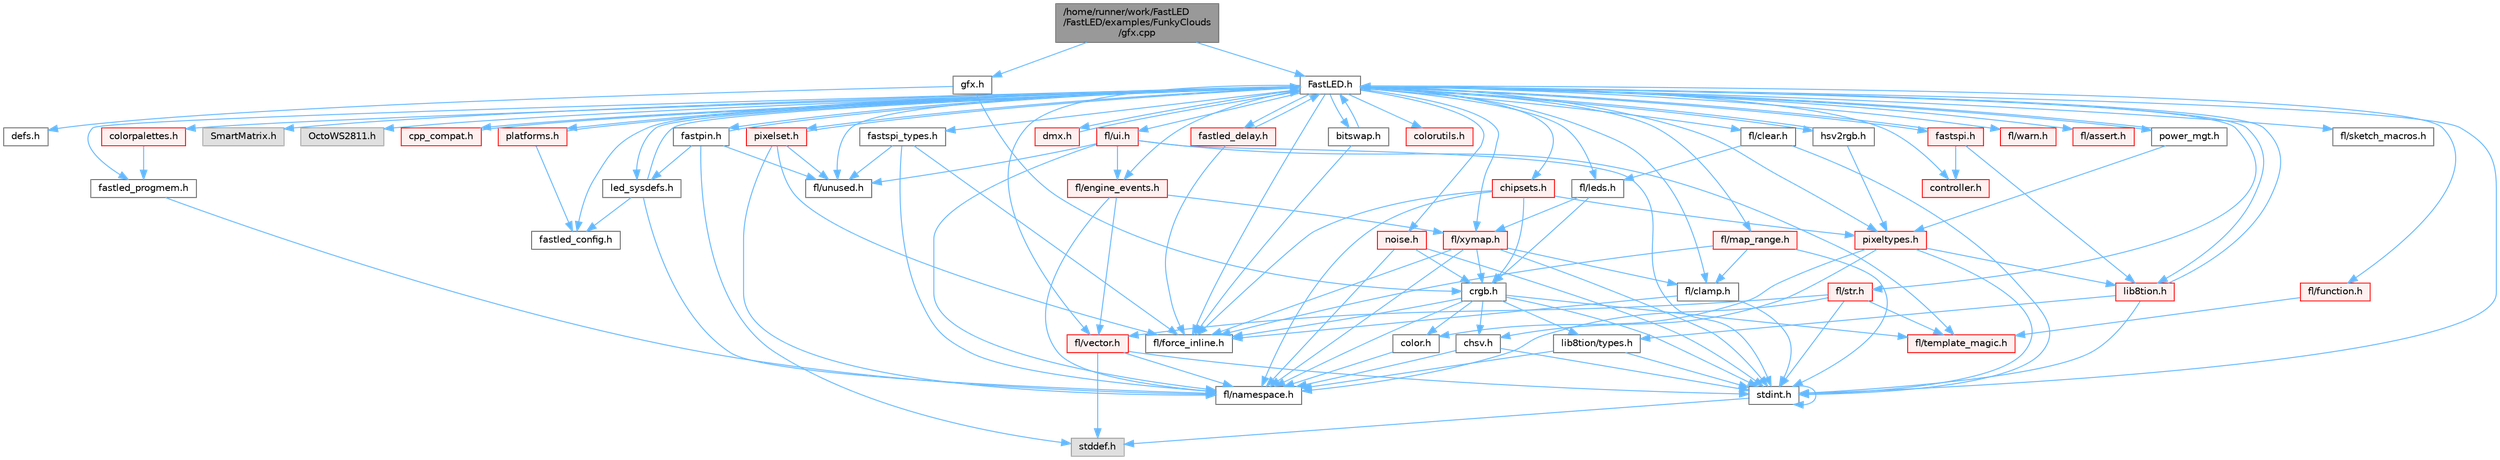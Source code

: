 digraph "/home/runner/work/FastLED/FastLED/examples/FunkyClouds/gfx.cpp"
{
 // INTERACTIVE_SVG=YES
 // LATEX_PDF_SIZE
  bgcolor="transparent";
  edge [fontname=Helvetica,fontsize=10,labelfontname=Helvetica,labelfontsize=10];
  node [fontname=Helvetica,fontsize=10,shape=box,height=0.2,width=0.4];
  Node1 [id="Node000001",label="/home/runner/work/FastLED\l/FastLED/examples/FunkyClouds\l/gfx.cpp",height=0.2,width=0.4,color="gray40", fillcolor="grey60", style="filled", fontcolor="black",tooltip=" "];
  Node1 -> Node2 [id="edge1_Node000001_Node000002",color="steelblue1",style="solid",tooltip=" "];
  Node2 [id="Node000002",label="gfx.h",height=0.2,width=0.4,color="grey40", fillcolor="white", style="filled",URL="$d8/dd5/gfx_8h.html",tooltip=" "];
  Node2 -> Node3 [id="edge2_Node000002_Node000003",color="steelblue1",style="solid",tooltip=" "];
  Node3 [id="Node000003",label="defs.h",height=0.2,width=0.4,color="grey40", fillcolor="white", style="filled",URL="$d7/dfc/_funky_clouds_2defs_8h.html",tooltip=" "];
  Node2 -> Node4 [id="edge3_Node000002_Node000004",color="steelblue1",style="solid",tooltip=" "];
  Node4 [id="Node000004",label="crgb.h",height=0.2,width=0.4,color="grey40", fillcolor="white", style="filled",URL="$db/dd1/crgb_8h.html",tooltip="Defines the red, green, and blue (RGB) pixel struct."];
  Node4 -> Node5 [id="edge4_Node000004_Node000005",color="steelblue1",style="solid",tooltip=" "];
  Node5 [id="Node000005",label="stdint.h",height=0.2,width=0.4,color="grey40", fillcolor="white", style="filled",URL="$df/dd8/stdint_8h.html",tooltip=" "];
  Node5 -> Node6 [id="edge5_Node000005_Node000006",color="steelblue1",style="solid",tooltip=" "];
  Node6 [id="Node000006",label="stddef.h",height=0.2,width=0.4,color="grey60", fillcolor="#E0E0E0", style="filled",tooltip=" "];
  Node5 -> Node5 [id="edge6_Node000005_Node000005",color="steelblue1",style="solid",tooltip=" "];
  Node4 -> Node7 [id="edge7_Node000004_Node000007",color="steelblue1",style="solid",tooltip=" "];
  Node7 [id="Node000007",label="chsv.h",height=0.2,width=0.4,color="grey40", fillcolor="white", style="filled",URL="$d8/dd0/chsv_8h.html",tooltip="Defines the hue, saturation, and value (HSV) pixel struct."];
  Node7 -> Node5 [id="edge8_Node000007_Node000005",color="steelblue1",style="solid",tooltip=" "];
  Node7 -> Node8 [id="edge9_Node000007_Node000008",color="steelblue1",style="solid",tooltip=" "];
  Node8 [id="Node000008",label="fl/namespace.h",height=0.2,width=0.4,color="grey40", fillcolor="white", style="filled",URL="$df/d2a/namespace_8h.html",tooltip="Implements the FastLED namespace macros."];
  Node4 -> Node8 [id="edge10_Node000004_Node000008",color="steelblue1",style="solid",tooltip=" "];
  Node4 -> Node9 [id="edge11_Node000004_Node000009",color="steelblue1",style="solid",tooltip=" "];
  Node9 [id="Node000009",label="color.h",height=0.2,width=0.4,color="grey40", fillcolor="white", style="filled",URL="$d2/d6b/src_2color_8h.html",tooltip="Contains definitions for color correction and temperature."];
  Node9 -> Node8 [id="edge12_Node000009_Node000008",color="steelblue1",style="solid",tooltip=" "];
  Node4 -> Node10 [id="edge13_Node000004_Node000010",color="steelblue1",style="solid",tooltip=" "];
  Node10 [id="Node000010",label="lib8tion/types.h",height=0.2,width=0.4,color="grey40", fillcolor="white", style="filled",URL="$d9/ddf/lib8tion_2types_8h.html",tooltip="Defines fractional types used for lib8tion functions."];
  Node10 -> Node5 [id="edge14_Node000010_Node000005",color="steelblue1",style="solid",tooltip=" "];
  Node10 -> Node8 [id="edge15_Node000010_Node000008",color="steelblue1",style="solid",tooltip=" "];
  Node4 -> Node11 [id="edge16_Node000004_Node000011",color="steelblue1",style="solid",tooltip=" "];
  Node11 [id="Node000011",label="fl/force_inline.h",height=0.2,width=0.4,color="grey40", fillcolor="white", style="filled",URL="$d4/d64/force__inline_8h.html",tooltip=" "];
  Node4 -> Node12 [id="edge17_Node000004_Node000012",color="steelblue1",style="solid",tooltip=" "];
  Node12 [id="Node000012",label="fl/template_magic.h",height=0.2,width=0.4,color="red", fillcolor="#FFF0F0", style="filled",URL="$d8/d0c/template__magic_8h.html",tooltip=" "];
  Node1 -> Node14 [id="edge18_Node000001_Node000014",color="steelblue1",style="solid",tooltip=" "];
  Node14 [id="Node000014",label="FastLED.h",height=0.2,width=0.4,color="grey40", fillcolor="white", style="filled",URL="$db/d97/_fast_l_e_d_8h.html",tooltip="central include file for FastLED, defines the CFastLED class/object"];
  Node14 -> Node5 [id="edge19_Node000014_Node000005",color="steelblue1",style="solid",tooltip=" "];
  Node14 -> Node15 [id="edge20_Node000014_Node000015",color="steelblue1",style="solid",tooltip=" "];
  Node15 [id="Node000015",label="SmartMatrix.h",height=0.2,width=0.4,color="grey60", fillcolor="#E0E0E0", style="filled",tooltip=" "];
  Node14 -> Node16 [id="edge21_Node000014_Node000016",color="steelblue1",style="solid",tooltip=" "];
  Node16 [id="Node000016",label="OctoWS2811.h",height=0.2,width=0.4,color="grey60", fillcolor="#E0E0E0", style="filled",tooltip=" "];
  Node14 -> Node11 [id="edge22_Node000014_Node000011",color="steelblue1",style="solid",tooltip=" "];
  Node14 -> Node17 [id="edge23_Node000014_Node000017",color="steelblue1",style="solid",tooltip=" "];
  Node17 [id="Node000017",label="cpp_compat.h",height=0.2,width=0.4,color="red", fillcolor="#FFF0F0", style="filled",URL="$d9/d13/cpp__compat_8h.html",tooltip="Compatibility functions based on C++ version."];
  Node17 -> Node14 [id="edge24_Node000017_Node000014",color="steelblue1",style="solid",tooltip=" "];
  Node14 -> Node19 [id="edge25_Node000014_Node000019",color="steelblue1",style="solid",tooltip=" "];
  Node19 [id="Node000019",label="fastled_config.h",height=0.2,width=0.4,color="grey40", fillcolor="white", style="filled",URL="$d5/d11/fastled__config_8h.html",tooltip="Contains definitions that can be used to configure FastLED at compile time."];
  Node14 -> Node20 [id="edge26_Node000014_Node000020",color="steelblue1",style="solid",tooltip=" "];
  Node20 [id="Node000020",label="led_sysdefs.h",height=0.2,width=0.4,color="grey40", fillcolor="white", style="filled",URL="$d9/d3e/led__sysdefs_8h.html",tooltip="Determines which platform system definitions to include."];
  Node20 -> Node14 [id="edge27_Node000020_Node000014",color="steelblue1",style="solid",tooltip=" "];
  Node20 -> Node19 [id="edge28_Node000020_Node000019",color="steelblue1",style="solid",tooltip=" "];
  Node20 -> Node8 [id="edge29_Node000020_Node000008",color="steelblue1",style="solid",tooltip=" "];
  Node14 -> Node21 [id="edge30_Node000014_Node000021",color="steelblue1",style="solid",tooltip=" "];
  Node21 [id="Node000021",label="fastled_delay.h",height=0.2,width=0.4,color="red", fillcolor="#FFF0F0", style="filled",URL="$d0/da8/fastled__delay_8h.html",tooltip="Utility functions and classes for managing delay cycles."];
  Node21 -> Node14 [id="edge31_Node000021_Node000014",color="steelblue1",style="solid",tooltip=" "];
  Node21 -> Node11 [id="edge32_Node000021_Node000011",color="steelblue1",style="solid",tooltip=" "];
  Node14 -> Node23 [id="edge33_Node000014_Node000023",color="steelblue1",style="solid",tooltip=" "];
  Node23 [id="Node000023",label="bitswap.h",height=0.2,width=0.4,color="grey40", fillcolor="white", style="filled",URL="$de/ded/bitswap_8h.html",tooltip="Functions for doing a rotation of bits/bytes used by parallel output."];
  Node23 -> Node14 [id="edge34_Node000023_Node000014",color="steelblue1",style="solid",tooltip=" "];
  Node23 -> Node11 [id="edge35_Node000023_Node000011",color="steelblue1",style="solid",tooltip=" "];
  Node14 -> Node24 [id="edge36_Node000014_Node000024",color="steelblue1",style="solid",tooltip=" "];
  Node24 [id="Node000024",label="controller.h",height=0.2,width=0.4,color="red", fillcolor="#FFF0F0", style="filled",URL="$d2/dd9/controller_8h.html",tooltip="deprecated: base definitions used by led controllers for writing out led data"];
  Node14 -> Node72 [id="edge37_Node000014_Node000072",color="steelblue1",style="solid",tooltip=" "];
  Node72 [id="Node000072",label="fastpin.h",height=0.2,width=0.4,color="grey40", fillcolor="white", style="filled",URL="$db/d65/fastpin_8h.html",tooltip="Class base definitions for defining fast pin access."];
  Node72 -> Node14 [id="edge38_Node000072_Node000014",color="steelblue1",style="solid",tooltip=" "];
  Node72 -> Node20 [id="edge39_Node000072_Node000020",color="steelblue1",style="solid",tooltip=" "];
  Node72 -> Node6 [id="edge40_Node000072_Node000006",color="steelblue1",style="solid",tooltip=" "];
  Node72 -> Node43 [id="edge41_Node000072_Node000043",color="steelblue1",style="solid",tooltip=" "];
  Node43 [id="Node000043",label="fl/unused.h",height=0.2,width=0.4,color="grey40", fillcolor="white", style="filled",URL="$d8/d4b/unused_8h.html",tooltip=" "];
  Node14 -> Node73 [id="edge42_Node000014_Node000073",color="steelblue1",style="solid",tooltip=" "];
  Node73 [id="Node000073",label="fastspi_types.h",height=0.2,width=0.4,color="grey40", fillcolor="white", style="filled",URL="$d2/ddb/fastspi__types_8h.html",tooltip="Data types and constants used by SPI interfaces."];
  Node73 -> Node11 [id="edge43_Node000073_Node000011",color="steelblue1",style="solid",tooltip=" "];
  Node73 -> Node8 [id="edge44_Node000073_Node000008",color="steelblue1",style="solid",tooltip=" "];
  Node73 -> Node43 [id="edge45_Node000073_Node000043",color="steelblue1",style="solid",tooltip=" "];
  Node14 -> Node74 [id="edge46_Node000014_Node000074",color="steelblue1",style="solid",tooltip=" "];
  Node74 [id="Node000074",label="dmx.h",height=0.2,width=0.4,color="red", fillcolor="#FFF0F0", style="filled",URL="$d3/de1/dmx_8h.html",tooltip="Defines the DMX512-based LED controllers."];
  Node74 -> Node14 [id="edge47_Node000074_Node000014",color="steelblue1",style="solid",tooltip=" "];
  Node14 -> Node77 [id="edge48_Node000014_Node000077",color="steelblue1",style="solid",tooltip=" "];
  Node77 [id="Node000077",label="platforms.h",height=0.2,width=0.4,color="red", fillcolor="#FFF0F0", style="filled",URL="$da/dc9/platforms_8h.html",tooltip="Determines which platforms headers to include."];
  Node77 -> Node14 [id="edge49_Node000077_Node000014",color="steelblue1",style="solid",tooltip=" "];
  Node77 -> Node19 [id="edge50_Node000077_Node000019",color="steelblue1",style="solid",tooltip=" "];
  Node14 -> Node79 [id="edge51_Node000014_Node000079",color="steelblue1",style="solid",tooltip=" "];
  Node79 [id="Node000079",label="fastled_progmem.h",height=0.2,width=0.4,color="grey40", fillcolor="white", style="filled",URL="$df/dab/fastled__progmem_8h.html",tooltip="Wrapper definitions to allow seamless use of PROGMEM in environments that have it."];
  Node79 -> Node8 [id="edge52_Node000079_Node000008",color="steelblue1",style="solid",tooltip=" "];
  Node14 -> Node27 [id="edge53_Node000014_Node000027",color="steelblue1",style="solid",tooltip=" "];
  Node27 [id="Node000027",label="lib8tion.h",height=0.2,width=0.4,color="red", fillcolor="#FFF0F0", style="filled",URL="$df/da5/lib8tion_8h.html",tooltip="Fast, efficient 8-bit math functions specifically designed for high-performance LED programming."];
  Node27 -> Node14 [id="edge54_Node000027_Node000014",color="steelblue1",style="solid",tooltip=" "];
  Node27 -> Node10 [id="edge55_Node000027_Node000010",color="steelblue1",style="solid",tooltip=" "];
  Node27 -> Node5 [id="edge56_Node000027_Node000005",color="steelblue1",style="solid",tooltip=" "];
  Node14 -> Node26 [id="edge57_Node000014_Node000026",color="steelblue1",style="solid",tooltip=" "];
  Node26 [id="Node000026",label="pixeltypes.h",height=0.2,width=0.4,color="red", fillcolor="#FFF0F0", style="filled",URL="$d2/dba/pixeltypes_8h.html",tooltip="Includes defintions for RGB and HSV pixels."];
  Node26 -> Node5 [id="edge58_Node000026_Node000005",color="steelblue1",style="solid",tooltip=" "];
  Node26 -> Node27 [id="edge59_Node000026_Node000027",color="steelblue1",style="solid",tooltip=" "];
  Node26 -> Node9 [id="edge60_Node000026_Node000009",color="steelblue1",style="solid",tooltip=" "];
  Node26 -> Node7 [id="edge61_Node000026_Node000007",color="steelblue1",style="solid",tooltip=" "];
  Node14 -> Node80 [id="edge62_Node000014_Node000080",color="steelblue1",style="solid",tooltip=" "];
  Node80 [id="Node000080",label="hsv2rgb.h",height=0.2,width=0.4,color="grey40", fillcolor="white", style="filled",URL="$de/d9a/hsv2rgb_8h.html",tooltip="Functions to convert from the HSV colorspace to the RGB colorspace."];
  Node80 -> Node14 [id="edge63_Node000080_Node000014",color="steelblue1",style="solid",tooltip=" "];
  Node80 -> Node26 [id="edge64_Node000080_Node000026",color="steelblue1",style="solid",tooltip=" "];
  Node14 -> Node81 [id="edge65_Node000014_Node000081",color="steelblue1",style="solid",tooltip=" "];
  Node81 [id="Node000081",label="colorutils.h",height=0.2,width=0.4,color="red", fillcolor="#FFF0F0", style="filled",URL="$d1/dfb/colorutils_8h.html",tooltip=" "];
  Node14 -> Node86 [id="edge66_Node000014_Node000086",color="steelblue1",style="solid",tooltip=" "];
  Node86 [id="Node000086",label="pixelset.h",height=0.2,width=0.4,color="red", fillcolor="#FFF0F0", style="filled",URL="$d4/d46/pixelset_8h.html",tooltip="Declares classes for managing logical groups of LEDs."];
  Node86 -> Node11 [id="edge67_Node000086_Node000011",color="steelblue1",style="solid",tooltip=" "];
  Node86 -> Node8 [id="edge68_Node000086_Node000008",color="steelblue1",style="solid",tooltip=" "];
  Node86 -> Node43 [id="edge69_Node000086_Node000043",color="steelblue1",style="solid",tooltip=" "];
  Node86 -> Node14 [id="edge70_Node000086_Node000014",color="steelblue1",style="solid",tooltip=" "];
  Node14 -> Node87 [id="edge71_Node000014_Node000087",color="steelblue1",style="solid",tooltip=" "];
  Node87 [id="Node000087",label="colorpalettes.h",height=0.2,width=0.4,color="red", fillcolor="#FFF0F0", style="filled",URL="$dc/dcc/colorpalettes_8h.html",tooltip="Declarations for the predefined color palettes supplied by FastLED."];
  Node87 -> Node79 [id="edge72_Node000087_Node000079",color="steelblue1",style="solid",tooltip=" "];
  Node14 -> Node88 [id="edge73_Node000014_Node000088",color="steelblue1",style="solid",tooltip=" "];
  Node88 [id="Node000088",label="noise.h",height=0.2,width=0.4,color="red", fillcolor="#FFF0F0", style="filled",URL="$d1/d31/noise_8h.html",tooltip="Functions to generate and fill arrays with noise."];
  Node88 -> Node5 [id="edge74_Node000088_Node000005",color="steelblue1",style="solid",tooltip=" "];
  Node88 -> Node4 [id="edge75_Node000088_Node000004",color="steelblue1",style="solid",tooltip=" "];
  Node88 -> Node8 [id="edge76_Node000088_Node000008",color="steelblue1",style="solid",tooltip=" "];
  Node14 -> Node89 [id="edge77_Node000014_Node000089",color="steelblue1",style="solid",tooltip=" "];
  Node89 [id="Node000089",label="power_mgt.h",height=0.2,width=0.4,color="grey40", fillcolor="white", style="filled",URL="$dc/d5b/power__mgt_8h.html",tooltip="Functions to limit the power used by FastLED."];
  Node89 -> Node14 [id="edge78_Node000089_Node000014",color="steelblue1",style="solid",tooltip=" "];
  Node89 -> Node26 [id="edge79_Node000089_Node000026",color="steelblue1",style="solid",tooltip=" "];
  Node14 -> Node90 [id="edge80_Node000014_Node000090",color="steelblue1",style="solid",tooltip=" "];
  Node90 [id="Node000090",label="fastspi.h",height=0.2,width=0.4,color="red", fillcolor="#FFF0F0", style="filled",URL="$d6/ddc/fastspi_8h.html",tooltip="Serial peripheral interface (SPI) definitions per platform."];
  Node90 -> Node14 [id="edge81_Node000090_Node000014",color="steelblue1",style="solid",tooltip=" "];
  Node90 -> Node24 [id="edge82_Node000090_Node000024",color="steelblue1",style="solid",tooltip=" "];
  Node90 -> Node27 [id="edge83_Node000090_Node000027",color="steelblue1",style="solid",tooltip=" "];
  Node14 -> Node92 [id="edge84_Node000014_Node000092",color="steelblue1",style="solid",tooltip=" "];
  Node92 [id="Node000092",label="chipsets.h",height=0.2,width=0.4,color="red", fillcolor="#FFF0F0", style="filled",URL="$db/d66/chipsets_8h.html",tooltip="Contains the bulk of the definitions for the various LED chipsets supported."];
  Node92 -> Node26 [id="edge85_Node000092_Node000026",color="steelblue1",style="solid",tooltip=" "];
  Node92 -> Node11 [id="edge86_Node000092_Node000011",color="steelblue1",style="solid",tooltip=" "];
  Node92 -> Node4 [id="edge87_Node000092_Node000004",color="steelblue1",style="solid",tooltip=" "];
  Node92 -> Node8 [id="edge88_Node000092_Node000008",color="steelblue1",style="solid",tooltip=" "];
  Node14 -> Node61 [id="edge89_Node000014_Node000061",color="steelblue1",style="solid",tooltip=" "];
  Node61 [id="Node000061",label="fl/engine_events.h",height=0.2,width=0.4,color="red", fillcolor="#FFF0F0", style="filled",URL="$db/dc0/engine__events_8h.html",tooltip=" "];
  Node61 -> Node8 [id="edge90_Node000061_Node000008",color="steelblue1",style="solid",tooltip=" "];
  Node61 -> Node45 [id="edge91_Node000061_Node000045",color="steelblue1",style="solid",tooltip=" "];
  Node45 [id="Node000045",label="fl/vector.h",height=0.2,width=0.4,color="red", fillcolor="#FFF0F0", style="filled",URL="$d6/d68/vector_8h.html",tooltip=" "];
  Node45 -> Node6 [id="edge92_Node000045_Node000006",color="steelblue1",style="solid",tooltip=" "];
  Node45 -> Node5 [id="edge93_Node000045_Node000005",color="steelblue1",style="solid",tooltip=" "];
  Node45 -> Node8 [id="edge94_Node000045_Node000008",color="steelblue1",style="solid",tooltip=" "];
  Node61 -> Node69 [id="edge95_Node000061_Node000069",color="steelblue1",style="solid",tooltip=" "];
  Node69 [id="Node000069",label="fl/xymap.h",height=0.2,width=0.4,color="red", fillcolor="#FFF0F0", style="filled",URL="$da/d61/xymap_8h.html",tooltip=" "];
  Node69 -> Node5 [id="edge96_Node000069_Node000005",color="steelblue1",style="solid",tooltip=" "];
  Node69 -> Node4 [id="edge97_Node000069_Node000004",color="steelblue1",style="solid",tooltip=" "];
  Node69 -> Node35 [id="edge98_Node000069_Node000035",color="steelblue1",style="solid",tooltip=" "];
  Node35 [id="Node000035",label="fl/clamp.h",height=0.2,width=0.4,color="grey40", fillcolor="white", style="filled",URL="$d6/dd3/clamp_8h.html",tooltip=" "];
  Node35 -> Node5 [id="edge99_Node000035_Node000005",color="steelblue1",style="solid",tooltip=" "];
  Node35 -> Node11 [id="edge100_Node000035_Node000011",color="steelblue1",style="solid",tooltip=" "];
  Node69 -> Node11 [id="edge101_Node000069_Node000011",color="steelblue1",style="solid",tooltip=" "];
  Node69 -> Node8 [id="edge102_Node000069_Node000008",color="steelblue1",style="solid",tooltip=" "];
  Node14 -> Node93 [id="edge103_Node000014_Node000093",color="steelblue1",style="solid",tooltip=" "];
  Node93 [id="Node000093",label="fl/leds.h",height=0.2,width=0.4,color="grey40", fillcolor="white", style="filled",URL="$da/d78/leds_8h.html",tooltip=" "];
  Node93 -> Node4 [id="edge104_Node000093_Node000004",color="steelblue1",style="solid",tooltip=" "];
  Node93 -> Node69 [id="edge105_Node000093_Node000069",color="steelblue1",style="solid",tooltip=" "];
  Node14 -> Node32 [id="edge106_Node000014_Node000032",color="steelblue1",style="solid",tooltip=" "];
  Node32 [id="Node000032",label="fl/str.h",height=0.2,width=0.4,color="red", fillcolor="#FFF0F0", style="filled",URL="$d1/d93/str_8h.html",tooltip=" "];
  Node32 -> Node5 [id="edge107_Node000032_Node000005",color="steelblue1",style="solid",tooltip=" "];
  Node32 -> Node8 [id="edge108_Node000032_Node000008",color="steelblue1",style="solid",tooltip=" "];
  Node32 -> Node12 [id="edge109_Node000032_Node000012",color="steelblue1",style="solid",tooltip=" "];
  Node32 -> Node45 [id="edge110_Node000032_Node000045",color="steelblue1",style="solid",tooltip=" "];
  Node14 -> Node69 [id="edge111_Node000014_Node000069",color="steelblue1",style="solid",tooltip=" "];
  Node14 -> Node35 [id="edge112_Node000014_Node000035",color="steelblue1",style="solid",tooltip=" "];
  Node14 -> Node36 [id="edge113_Node000014_Node000036",color="steelblue1",style="solid",tooltip=" "];
  Node36 [id="Node000036",label="fl/map_range.h",height=0.2,width=0.4,color="red", fillcolor="#FFF0F0", style="filled",URL="$d1/d47/map__range_8h.html",tooltip=" "];
  Node36 -> Node5 [id="edge114_Node000036_Node000005",color="steelblue1",style="solid",tooltip=" "];
  Node36 -> Node35 [id="edge115_Node000036_Node000035",color="steelblue1",style="solid",tooltip=" "];
  Node36 -> Node11 [id="edge116_Node000036_Node000011",color="steelblue1",style="solid",tooltip=" "];
  Node14 -> Node94 [id="edge117_Node000014_Node000094",color="steelblue1",style="solid",tooltip=" "];
  Node94 [id="Node000094",label="fl/warn.h",height=0.2,width=0.4,color="red", fillcolor="#FFF0F0", style="filled",URL="$de/d77/warn_8h.html",tooltip=" "];
  Node14 -> Node65 [id="edge118_Node000014_Node000065",color="steelblue1",style="solid",tooltip=" "];
  Node65 [id="Node000065",label="fl/assert.h",height=0.2,width=0.4,color="red", fillcolor="#FFF0F0", style="filled",URL="$dc/da7/assert_8h.html",tooltip=" "];
  Node14 -> Node43 [id="edge119_Node000014_Node000043",color="steelblue1",style="solid",tooltip=" "];
  Node14 -> Node45 [id="edge120_Node000014_Node000045",color="steelblue1",style="solid",tooltip=" "];
  Node14 -> Node97 [id="edge121_Node000014_Node000097",color="steelblue1",style="solid",tooltip=" "];
  Node97 [id="Node000097",label="fl/function.h",height=0.2,width=0.4,color="red", fillcolor="#FFF0F0", style="filled",URL="$dd/d67/function_8h.html",tooltip=" "];
  Node97 -> Node12 [id="edge122_Node000097_Node000012",color="steelblue1",style="solid",tooltip=" "];
  Node14 -> Node98 [id="edge123_Node000014_Node000098",color="steelblue1",style="solid",tooltip=" "];
  Node98 [id="Node000098",label="fl/clear.h",height=0.2,width=0.4,color="grey40", fillcolor="white", style="filled",URL="$df/db0/clear_8h.html",tooltip=" "];
  Node98 -> Node93 [id="edge124_Node000098_Node000093",color="steelblue1",style="solid",tooltip=" "];
  Node98 -> Node5 [id="edge125_Node000098_Node000005",color="steelblue1",style="solid",tooltip=" "];
  Node14 -> Node99 [id="edge126_Node000014_Node000099",color="steelblue1",style="solid",tooltip=" "];
  Node99 [id="Node000099",label="fl/ui.h",height=0.2,width=0.4,color="red", fillcolor="#FFF0F0", style="filled",URL="$d9/d3b/ui_8h.html",tooltip=" "];
  Node99 -> Node5 [id="edge127_Node000099_Node000005",color="steelblue1",style="solid",tooltip=" "];
  Node99 -> Node61 [id="edge128_Node000099_Node000061",color="steelblue1",style="solid",tooltip=" "];
  Node99 -> Node8 [id="edge129_Node000099_Node000008",color="steelblue1",style="solid",tooltip=" "];
  Node99 -> Node12 [id="edge130_Node000099_Node000012",color="steelblue1",style="solid",tooltip=" "];
  Node99 -> Node43 [id="edge131_Node000099_Node000043",color="steelblue1",style="solid",tooltip=" "];
  Node14 -> Node108 [id="edge132_Node000014_Node000108",color="steelblue1",style="solid",tooltip=" "];
  Node108 [id="Node000108",label="fl/sketch_macros.h",height=0.2,width=0.4,color="grey40", fillcolor="white", style="filled",URL="$d1/dbc/sketch__macros_8h.html",tooltip=" "];
}
